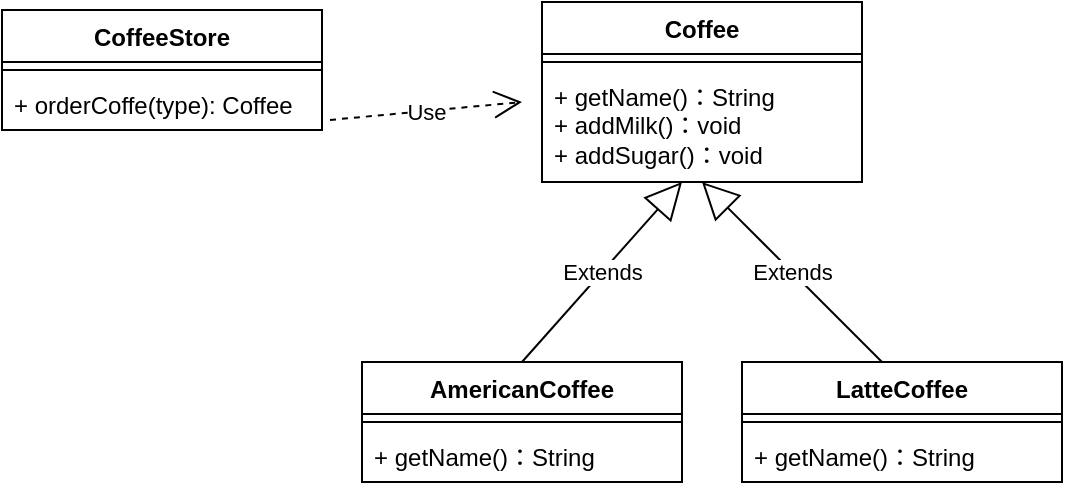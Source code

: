<mxfile version="22.1.5" type="github">
  <diagram id="C5RBs43oDa-KdzZeNtuy" name="Page-1">
    <mxGraphModel dx="2026" dy="1145" grid="1" gridSize="10" guides="1" tooltips="1" connect="1" arrows="1" fold="1" page="1" pageScale="1" pageWidth="827" pageHeight="1169" math="0" shadow="0">
      <root>
        <mxCell id="WIyWlLk6GJQsqaUBKTNV-0" />
        <mxCell id="WIyWlLk6GJQsqaUBKTNV-1" parent="WIyWlLk6GJQsqaUBKTNV-0" />
        <mxCell id="66eb6b9W-VzTaWBM8wRb-1" value="Coffee" style="swimlane;fontStyle=1;align=center;verticalAlign=top;childLayout=stackLayout;horizontal=1;startSize=26;horizontalStack=0;resizeParent=1;resizeParentMax=0;resizeLast=0;collapsible=1;marginBottom=0;whiteSpace=wrap;html=1;" vertex="1" parent="WIyWlLk6GJQsqaUBKTNV-1">
          <mxGeometry x="490" y="370" width="160" height="90" as="geometry" />
        </mxCell>
        <mxCell id="66eb6b9W-VzTaWBM8wRb-3" value="" style="line;strokeWidth=1;fillColor=none;align=left;verticalAlign=middle;spacingTop=-1;spacingLeft=3;spacingRight=3;rotatable=0;labelPosition=right;points=[];portConstraint=eastwest;strokeColor=inherit;" vertex="1" parent="66eb6b9W-VzTaWBM8wRb-1">
          <mxGeometry y="26" width="160" height="8" as="geometry" />
        </mxCell>
        <mxCell id="66eb6b9W-VzTaWBM8wRb-4" value="+ getName()：String&lt;br&gt;+ addMilk()：void&lt;br&gt;+ addSugar()：void" style="text;strokeColor=none;fillColor=none;align=left;verticalAlign=top;spacingLeft=4;spacingRight=4;overflow=hidden;rotatable=0;points=[[0,0.5],[1,0.5]];portConstraint=eastwest;whiteSpace=wrap;html=1;" vertex="1" parent="66eb6b9W-VzTaWBM8wRb-1">
          <mxGeometry y="34" width="160" height="56" as="geometry" />
        </mxCell>
        <mxCell id="66eb6b9W-VzTaWBM8wRb-13" value="Extends" style="endArrow=block;endSize=16;endFill=0;html=1;rounded=0;" edge="1" parent="WIyWlLk6GJQsqaUBKTNV-1">
          <mxGeometry width="160" relative="1" as="geometry">
            <mxPoint x="660" y="550" as="sourcePoint" />
            <mxPoint x="570" y="460" as="targetPoint" />
          </mxGeometry>
        </mxCell>
        <mxCell id="66eb6b9W-VzTaWBM8wRb-14" value="LatteCoffee" style="swimlane;fontStyle=1;align=center;verticalAlign=top;childLayout=stackLayout;horizontal=1;startSize=26;horizontalStack=0;resizeParent=1;resizeParentMax=0;resizeLast=0;collapsible=1;marginBottom=0;whiteSpace=wrap;html=1;" vertex="1" parent="WIyWlLk6GJQsqaUBKTNV-1">
          <mxGeometry x="590" y="550" width="160" height="60" as="geometry" />
        </mxCell>
        <mxCell id="66eb6b9W-VzTaWBM8wRb-16" value="" style="line;strokeWidth=1;fillColor=none;align=left;verticalAlign=middle;spacingTop=-1;spacingLeft=3;spacingRight=3;rotatable=0;labelPosition=right;points=[];portConstraint=eastwest;strokeColor=inherit;" vertex="1" parent="66eb6b9W-VzTaWBM8wRb-14">
          <mxGeometry y="26" width="160" height="8" as="geometry" />
        </mxCell>
        <mxCell id="66eb6b9W-VzTaWBM8wRb-17" value="+ getName()：String" style="text;strokeColor=none;fillColor=none;align=left;verticalAlign=top;spacingLeft=4;spacingRight=4;overflow=hidden;rotatable=0;points=[[0,0.5],[1,0.5]];portConstraint=eastwest;whiteSpace=wrap;html=1;" vertex="1" parent="66eb6b9W-VzTaWBM8wRb-14">
          <mxGeometry y="34" width="160" height="26" as="geometry" />
        </mxCell>
        <mxCell id="66eb6b9W-VzTaWBM8wRb-22" value="AmericanCoffee" style="swimlane;fontStyle=1;align=center;verticalAlign=top;childLayout=stackLayout;horizontal=1;startSize=26;horizontalStack=0;resizeParent=1;resizeParentMax=0;resizeLast=0;collapsible=1;marginBottom=0;whiteSpace=wrap;html=1;" vertex="1" parent="WIyWlLk6GJQsqaUBKTNV-1">
          <mxGeometry x="400" y="550" width="160" height="60" as="geometry" />
        </mxCell>
        <mxCell id="66eb6b9W-VzTaWBM8wRb-24" value="" style="line;strokeWidth=1;fillColor=none;align=left;verticalAlign=middle;spacingTop=-1;spacingLeft=3;spacingRight=3;rotatable=0;labelPosition=right;points=[];portConstraint=eastwest;strokeColor=inherit;" vertex="1" parent="66eb6b9W-VzTaWBM8wRb-22">
          <mxGeometry y="26" width="160" height="8" as="geometry" />
        </mxCell>
        <mxCell id="66eb6b9W-VzTaWBM8wRb-25" value="+ getName()：String" style="text;strokeColor=none;fillColor=none;align=left;verticalAlign=top;spacingLeft=4;spacingRight=4;overflow=hidden;rotatable=0;points=[[0,0.5],[1,0.5]];portConstraint=eastwest;whiteSpace=wrap;html=1;" vertex="1" parent="66eb6b9W-VzTaWBM8wRb-22">
          <mxGeometry y="34" width="160" height="26" as="geometry" />
        </mxCell>
        <mxCell id="66eb6b9W-VzTaWBM8wRb-26" value="Extends" style="endArrow=block;endSize=16;endFill=0;html=1;rounded=0;entryX=0.519;entryY=1.089;entryDx=0;entryDy=0;entryPerimeter=0;exitX=0.5;exitY=0;exitDx=0;exitDy=0;" edge="1" parent="WIyWlLk6GJQsqaUBKTNV-1" source="66eb6b9W-VzTaWBM8wRb-22">
          <mxGeometry width="160" relative="1" as="geometry">
            <mxPoint x="647" y="545" as="sourcePoint" />
            <mxPoint x="560" y="460" as="targetPoint" />
          </mxGeometry>
        </mxCell>
        <mxCell id="66eb6b9W-VzTaWBM8wRb-31" value="CoffeeStore&lt;br&gt;" style="swimlane;fontStyle=1;align=center;verticalAlign=top;childLayout=stackLayout;horizontal=1;startSize=26;horizontalStack=0;resizeParent=1;resizeParentMax=0;resizeLast=0;collapsible=1;marginBottom=0;whiteSpace=wrap;html=1;" vertex="1" parent="WIyWlLk6GJQsqaUBKTNV-1">
          <mxGeometry x="220" y="374" width="160" height="60" as="geometry" />
        </mxCell>
        <mxCell id="66eb6b9W-VzTaWBM8wRb-33" value="" style="line;strokeWidth=1;fillColor=none;align=left;verticalAlign=middle;spacingTop=-1;spacingLeft=3;spacingRight=3;rotatable=0;labelPosition=right;points=[];portConstraint=eastwest;strokeColor=inherit;" vertex="1" parent="66eb6b9W-VzTaWBM8wRb-31">
          <mxGeometry y="26" width="160" height="8" as="geometry" />
        </mxCell>
        <mxCell id="66eb6b9W-VzTaWBM8wRb-34" value="+ orderCoffe(type): Coffee" style="text;strokeColor=none;fillColor=none;align=left;verticalAlign=top;spacingLeft=4;spacingRight=4;overflow=hidden;rotatable=0;points=[[0,0.5],[1,0.5]];portConstraint=eastwest;whiteSpace=wrap;html=1;" vertex="1" parent="66eb6b9W-VzTaWBM8wRb-31">
          <mxGeometry y="34" width="160" height="26" as="geometry" />
        </mxCell>
        <mxCell id="66eb6b9W-VzTaWBM8wRb-35" value="Use" style="endArrow=open;endSize=12;dashed=1;html=1;rounded=0;exitX=1.025;exitY=1.115;exitDx=0;exitDy=0;exitPerimeter=0;" edge="1" parent="WIyWlLk6GJQsqaUBKTNV-1">
          <mxGeometry width="160" relative="1" as="geometry">
            <mxPoint x="384" y="428.99" as="sourcePoint" />
            <mxPoint x="480" y="420" as="targetPoint" />
          </mxGeometry>
        </mxCell>
      </root>
    </mxGraphModel>
  </diagram>
</mxfile>
